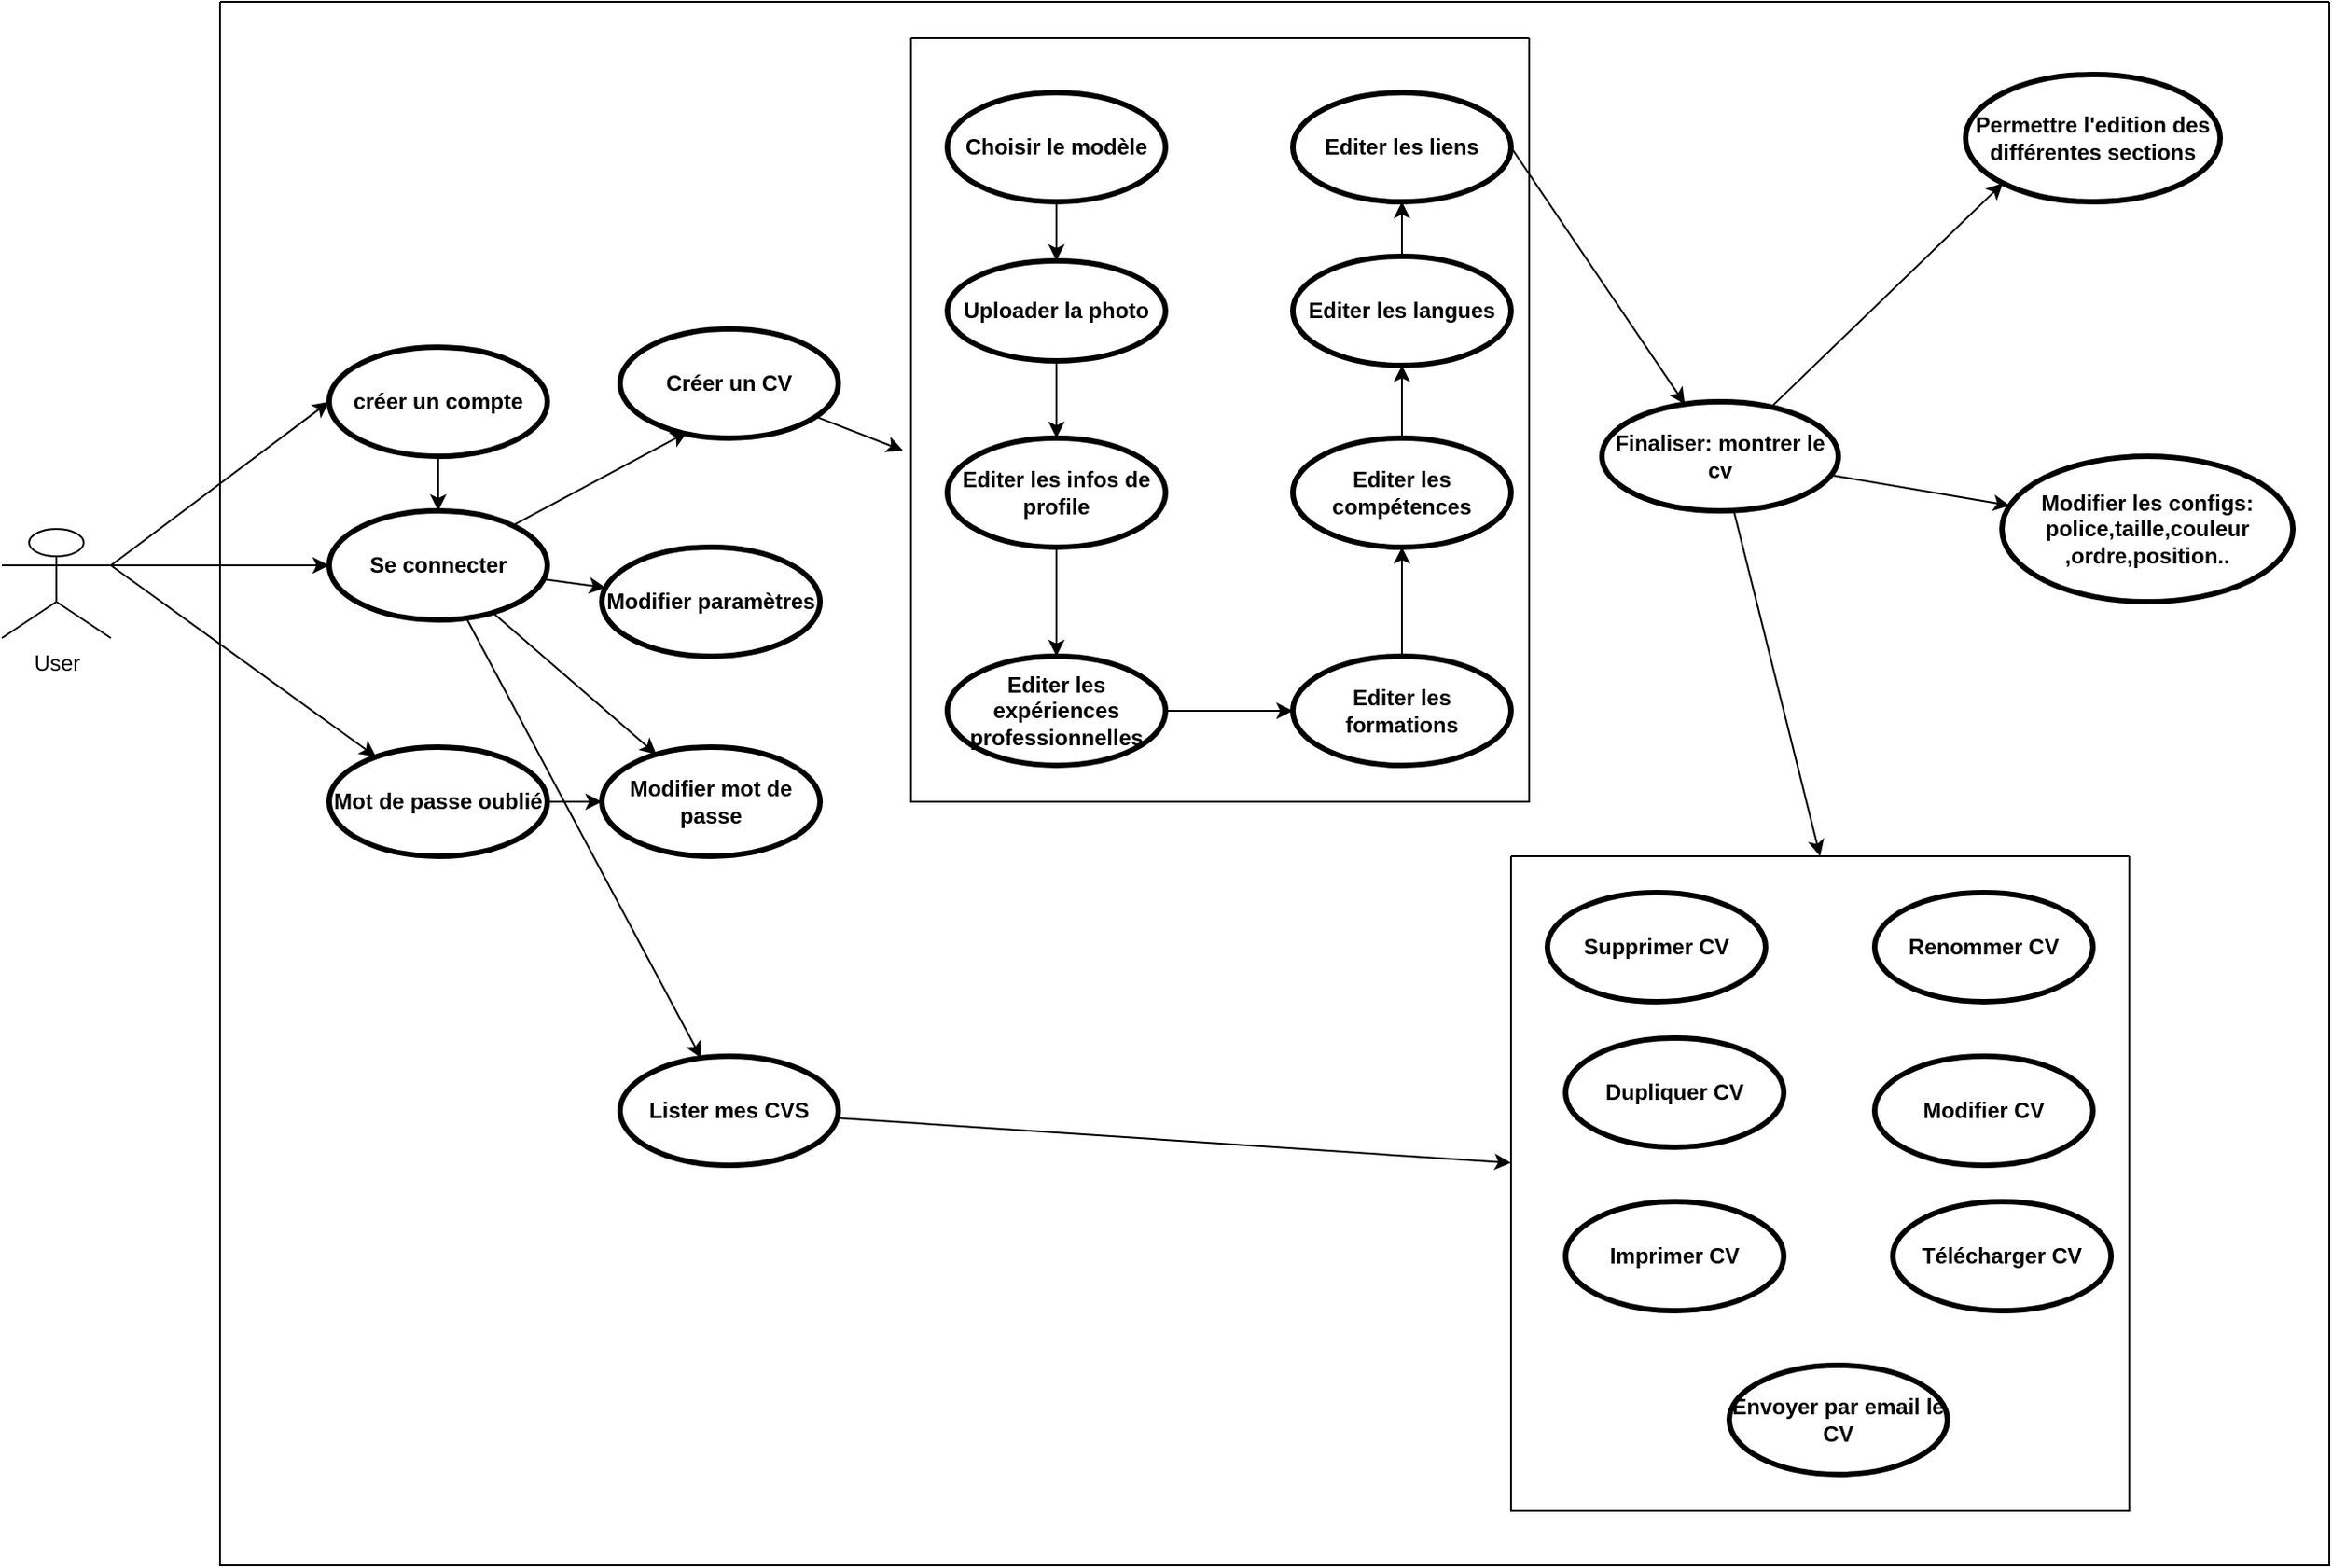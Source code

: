 <mxfile>
    <diagram id="Q3zPIO2VT7CfyCMLeAYz" name="Page-1">
        <mxGraphModel dx="1185" dy="1930" grid="1" gridSize="10" guides="1" tooltips="1" connect="1" arrows="1" fold="1" page="1" pageScale="1" pageWidth="827" pageHeight="1169" math="0" shadow="0">
            <root>
                <mxCell id="0"/>
                <mxCell id="1" parent="0"/>
                <mxCell id="41" style="edgeStyle=none;html=1;entryX=0;entryY=0.5;entryDx=0;entryDy=0;exitX=1;exitY=0.333;exitDx=0;exitDy=0;exitPerimeter=0;" edge="1" parent="1" source="2" target="18">
                    <mxGeometry relative="1" as="geometry"/>
                </mxCell>
                <mxCell id="42" style="edgeStyle=none;html=1;entryX=0;entryY=0.5;entryDx=0;entryDy=0;exitX=1;exitY=0.333;exitDx=0;exitDy=0;exitPerimeter=0;" edge="1" parent="1" source="2" target="17">
                    <mxGeometry relative="1" as="geometry"/>
                </mxCell>
                <mxCell id="43" style="edgeStyle=none;html=1;exitX=1;exitY=0.333;exitDx=0;exitDy=0;exitPerimeter=0;" edge="1" parent="1" source="2" target="44">
                    <mxGeometry relative="1" as="geometry">
                        <mxPoint x="340" y="-360" as="targetPoint"/>
                    </mxGeometry>
                </mxCell>
                <mxCell id="2" value="User" style="shape=umlActor;html=1;verticalLabelPosition=bottom;verticalAlign=top;align=center;" vertex="1" parent="1">
                    <mxGeometry x="120" y="-690" width="60" height="60" as="geometry"/>
                </mxCell>
                <mxCell id="38" value="" style="swimlane;startSize=0;" vertex="1" parent="1">
                    <mxGeometry x="240" y="-980" width="1160" height="860" as="geometry"/>
                </mxCell>
                <mxCell id="12" value="Lister mes CVS" style="shape=ellipse;html=1;strokeWidth=3;fontStyle=1;whiteSpace=wrap;align=center;perimeter=ellipsePerimeter;" vertex="1" parent="38">
                    <mxGeometry x="220" y="580" width="120" height="60" as="geometry"/>
                </mxCell>
                <mxCell id="55" style="edgeStyle=none;html=1;entryX=-0.013;entryY=0.54;entryDx=0;entryDy=0;entryPerimeter=0;" edge="1" parent="38" source="13" target="70">
                    <mxGeometry relative="1" as="geometry">
                        <mxPoint x="510" y="239.487" as="targetPoint"/>
                    </mxGeometry>
                </mxCell>
                <mxCell id="13" value="Créer un CV" style="shape=ellipse;html=1;strokeWidth=3;fontStyle=1;whiteSpace=wrap;align=center;perimeter=ellipsePerimeter;" vertex="1" parent="38">
                    <mxGeometry x="220" y="180" width="120" height="60" as="geometry"/>
                </mxCell>
                <mxCell id="14" value="Modifier mot de passe" style="shape=ellipse;html=1;strokeWidth=3;fontStyle=1;whiteSpace=wrap;align=center;perimeter=ellipsePerimeter;" vertex="1" parent="38">
                    <mxGeometry x="210" y="410" width="120" height="60" as="geometry"/>
                </mxCell>
                <mxCell id="16" value="Modifier paramètres" style="shape=ellipse;html=1;strokeWidth=3;fontStyle=1;whiteSpace=wrap;align=center;perimeter=ellipsePerimeter;" vertex="1" parent="38">
                    <mxGeometry x="210" y="300" width="120" height="60" as="geometry"/>
                </mxCell>
                <mxCell id="45" style="edgeStyle=none;html=1;" edge="1" parent="38" source="17" target="16">
                    <mxGeometry relative="1" as="geometry"/>
                </mxCell>
                <mxCell id="46" style="edgeStyle=none;html=1;entryX=0.308;entryY=0.944;entryDx=0;entryDy=0;entryPerimeter=0;" edge="1" parent="38" source="17" target="13">
                    <mxGeometry relative="1" as="geometry"/>
                </mxCell>
                <mxCell id="51" style="edgeStyle=none;html=1;" edge="1" parent="38" source="17" target="14">
                    <mxGeometry relative="1" as="geometry"/>
                </mxCell>
                <mxCell id="52" style="edgeStyle=none;html=1;" edge="1" parent="38" source="17" target="12">
                    <mxGeometry relative="1" as="geometry"/>
                </mxCell>
                <mxCell id="17" value="Se connecter" style="shape=ellipse;html=1;strokeWidth=3;fontStyle=1;whiteSpace=wrap;align=center;perimeter=ellipsePerimeter;" vertex="1" parent="38">
                    <mxGeometry x="60" y="280" width="120" height="60" as="geometry"/>
                </mxCell>
                <mxCell id="47" style="edgeStyle=none;html=1;" edge="1" parent="38" source="18" target="17">
                    <mxGeometry relative="1" as="geometry"/>
                </mxCell>
                <mxCell id="18" value="créer un compte" style="shape=ellipse;html=1;strokeWidth=3;fontStyle=1;whiteSpace=wrap;align=center;perimeter=ellipsePerimeter;" vertex="1" parent="38">
                    <mxGeometry x="60" y="190" width="120" height="60" as="geometry"/>
                </mxCell>
                <mxCell id="65" style="edgeStyle=none;html=1;entryX=0;entryY=1;entryDx=0;entryDy=0;" edge="1" parent="38" source="33" target="34">
                    <mxGeometry relative="1" as="geometry"/>
                </mxCell>
                <mxCell id="66" style="edgeStyle=none;html=1;" edge="1" parent="38" source="33" target="35">
                    <mxGeometry relative="1" as="geometry"/>
                </mxCell>
                <mxCell id="33" value="Finaliser: montrer le cv" style="shape=ellipse;html=1;strokeWidth=3;fontStyle=1;whiteSpace=wrap;align=center;perimeter=ellipsePerimeter;" vertex="1" parent="38">
                    <mxGeometry x="760" y="220" width="130" height="60" as="geometry"/>
                </mxCell>
                <mxCell id="34" value="Permettre l'edition des différentes sections" style="shape=ellipse;html=1;strokeWidth=3;fontStyle=1;whiteSpace=wrap;align=center;perimeter=ellipsePerimeter;" vertex="1" parent="38">
                    <mxGeometry x="960" y="40" width="140" height="70" as="geometry"/>
                </mxCell>
                <mxCell id="35" value="Modifier les configs: police,taille,couleur ,ordre,position.." style="shape=ellipse;html=1;strokeWidth=3;fontStyle=1;whiteSpace=wrap;align=center;perimeter=ellipsePerimeter;" vertex="1" parent="38">
                    <mxGeometry x="980" y="250" width="160" height="80" as="geometry"/>
                </mxCell>
                <mxCell id="50" style="edgeStyle=none;html=1;" edge="1" parent="38" source="44" target="14">
                    <mxGeometry relative="1" as="geometry"/>
                </mxCell>
                <mxCell id="44" value="Mot de passe oublié" style="shape=ellipse;html=1;strokeWidth=3;fontStyle=1;whiteSpace=wrap;align=center;perimeter=ellipsePerimeter;" vertex="1" parent="38">
                    <mxGeometry x="60" y="410" width="120" height="60" as="geometry"/>
                </mxCell>
                <mxCell id="71" style="edgeStyle=none;html=1;exitX=1;exitY=0.5;exitDx=0;exitDy=0;" edge="1" parent="38" source="32" target="33">
                    <mxGeometry relative="1" as="geometry"/>
                </mxCell>
                <mxCell id="70" value="" style="swimlane;startSize=0;" vertex="1" parent="38">
                    <mxGeometry x="380" y="20" width="340" height="420" as="geometry"/>
                </mxCell>
                <mxCell id="25" value="Choisir le modèle" style="shape=ellipse;html=1;strokeWidth=3;fontStyle=1;whiteSpace=wrap;align=center;perimeter=ellipsePerimeter;" vertex="1" parent="70">
                    <mxGeometry x="20" y="30" width="120" height="60" as="geometry"/>
                </mxCell>
                <mxCell id="32" value="Editer les liens" style="shape=ellipse;html=1;strokeWidth=3;fontStyle=1;whiteSpace=wrap;align=center;perimeter=ellipsePerimeter;" vertex="1" parent="70">
                    <mxGeometry x="210" y="30" width="120" height="60" as="geometry"/>
                </mxCell>
                <mxCell id="26" value="Uploader la photo" style="shape=ellipse;html=1;strokeWidth=3;fontStyle=1;whiteSpace=wrap;align=center;perimeter=ellipsePerimeter;" vertex="1" parent="70">
                    <mxGeometry x="20" y="122.5" width="120" height="55" as="geometry"/>
                </mxCell>
                <mxCell id="27" value="Editer les infos de profile" style="shape=ellipse;html=1;strokeWidth=3;fontStyle=1;whiteSpace=wrap;align=center;perimeter=ellipsePerimeter;" vertex="1" parent="70">
                    <mxGeometry x="20" y="220" width="120" height="60" as="geometry"/>
                </mxCell>
                <mxCell id="28" value="Editer les expériences professionnelles" style="shape=ellipse;html=1;strokeWidth=3;fontStyle=1;whiteSpace=wrap;align=center;perimeter=ellipsePerimeter;" vertex="1" parent="70">
                    <mxGeometry x="20" y="340" width="120" height="60" as="geometry"/>
                </mxCell>
                <mxCell id="29" value="Editer les formations" style="shape=ellipse;html=1;strokeWidth=3;fontStyle=1;whiteSpace=wrap;align=center;perimeter=ellipsePerimeter;" vertex="1" parent="70">
                    <mxGeometry x="210" y="340" width="120" height="60" as="geometry"/>
                </mxCell>
                <mxCell id="30" value="Editer les compétences" style="shape=ellipse;html=1;strokeWidth=3;fontStyle=1;whiteSpace=wrap;align=center;perimeter=ellipsePerimeter;" vertex="1" parent="70">
                    <mxGeometry x="210" y="220" width="120" height="60" as="geometry"/>
                </mxCell>
                <mxCell id="31" value="Editer les langues" style="shape=ellipse;html=1;strokeWidth=3;fontStyle=1;whiteSpace=wrap;align=center;perimeter=ellipsePerimeter;" vertex="1" parent="70">
                    <mxGeometry x="210" y="120" width="120" height="60" as="geometry"/>
                </mxCell>
                <mxCell id="56" style="edgeStyle=none;html=1;" edge="1" parent="70" source="25" target="26">
                    <mxGeometry relative="1" as="geometry"/>
                </mxCell>
                <mxCell id="57" style="edgeStyle=none;html=1;entryX=0.5;entryY=0;entryDx=0;entryDy=0;" edge="1" parent="70" source="26" target="27">
                    <mxGeometry relative="1" as="geometry"/>
                </mxCell>
                <mxCell id="58" style="edgeStyle=none;html=1;entryX=0.5;entryY=0;entryDx=0;entryDy=0;" edge="1" parent="70" source="27" target="28">
                    <mxGeometry relative="1" as="geometry"/>
                </mxCell>
                <mxCell id="59" style="edgeStyle=none;html=1;entryX=0;entryY=0.5;entryDx=0;entryDy=0;" edge="1" parent="70" source="28" target="29">
                    <mxGeometry relative="1" as="geometry"/>
                </mxCell>
                <mxCell id="60" style="edgeStyle=none;html=1;" edge="1" parent="70" source="29" target="30">
                    <mxGeometry relative="1" as="geometry"/>
                </mxCell>
                <mxCell id="63" style="edgeStyle=none;html=1;entryX=0.5;entryY=1;entryDx=0;entryDy=0;" edge="1" parent="70" source="31" target="32">
                    <mxGeometry relative="1" as="geometry"/>
                </mxCell>
                <mxCell id="61" style="edgeStyle=none;html=1;entryX=0.5;entryY=1;entryDx=0;entryDy=0;" edge="1" parent="70" source="30" target="31">
                    <mxGeometry relative="1" as="geometry"/>
                </mxCell>
                <mxCell id="67" value="" style="swimlane;startSize=0;" vertex="1" parent="1">
                    <mxGeometry x="950" y="-510" width="340" height="360" as="geometry"/>
                </mxCell>
                <mxCell id="10" value="Dupliquer CV" style="shape=ellipse;html=1;strokeWidth=3;fontStyle=1;whiteSpace=wrap;align=center;perimeter=ellipsePerimeter;" vertex="1" parent="67">
                    <mxGeometry x="30" y="100" width="120" height="60" as="geometry"/>
                </mxCell>
                <mxCell id="11" value="Renommer CV" style="shape=ellipse;html=1;strokeWidth=3;fontStyle=1;whiteSpace=wrap;align=center;perimeter=ellipsePerimeter;" vertex="1" parent="67">
                    <mxGeometry x="200" y="20" width="120" height="60" as="geometry"/>
                </mxCell>
                <mxCell id="15" value="Supprimer CV" style="shape=ellipse;html=1;strokeWidth=3;fontStyle=1;whiteSpace=wrap;align=center;perimeter=ellipsePerimeter;" vertex="1" parent="67">
                    <mxGeometry x="20" y="20" width="120" height="60" as="geometry"/>
                </mxCell>
                <mxCell id="19" value="Imprimer CV" style="shape=ellipse;html=1;strokeWidth=3;fontStyle=1;whiteSpace=wrap;align=center;perimeter=ellipsePerimeter;" vertex="1" parent="67">
                    <mxGeometry x="30" y="190" width="120" height="60" as="geometry"/>
                </mxCell>
                <mxCell id="20" value="Télécharger CV" style="shape=ellipse;html=1;strokeWidth=3;fontStyle=1;whiteSpace=wrap;align=center;perimeter=ellipsePerimeter;" vertex="1" parent="67">
                    <mxGeometry x="210" y="190" width="120" height="60" as="geometry"/>
                </mxCell>
                <mxCell id="21" value="Envoyer par email le CV" style="shape=ellipse;html=1;strokeWidth=3;fontStyle=1;whiteSpace=wrap;align=center;perimeter=ellipsePerimeter;" vertex="1" parent="67">
                    <mxGeometry x="120" y="280" width="120" height="60" as="geometry"/>
                </mxCell>
                <mxCell id="24" value="Modifier CV" style="shape=ellipse;html=1;strokeWidth=3;fontStyle=1;whiteSpace=wrap;align=center;perimeter=ellipsePerimeter;" vertex="1" parent="67">
                    <mxGeometry x="200" y="110" width="120" height="60" as="geometry"/>
                </mxCell>
                <mxCell id="68" style="edgeStyle=none;html=1;" edge="1" parent="1" source="12" target="67">
                    <mxGeometry relative="1" as="geometry"/>
                </mxCell>
                <mxCell id="69" style="edgeStyle=none;html=1;entryX=0.5;entryY=0;entryDx=0;entryDy=0;" edge="1" parent="1" source="33" target="67">
                    <mxGeometry relative="1" as="geometry"/>
                </mxCell>
            </root>
        </mxGraphModel>
    </diagram>
</mxfile>